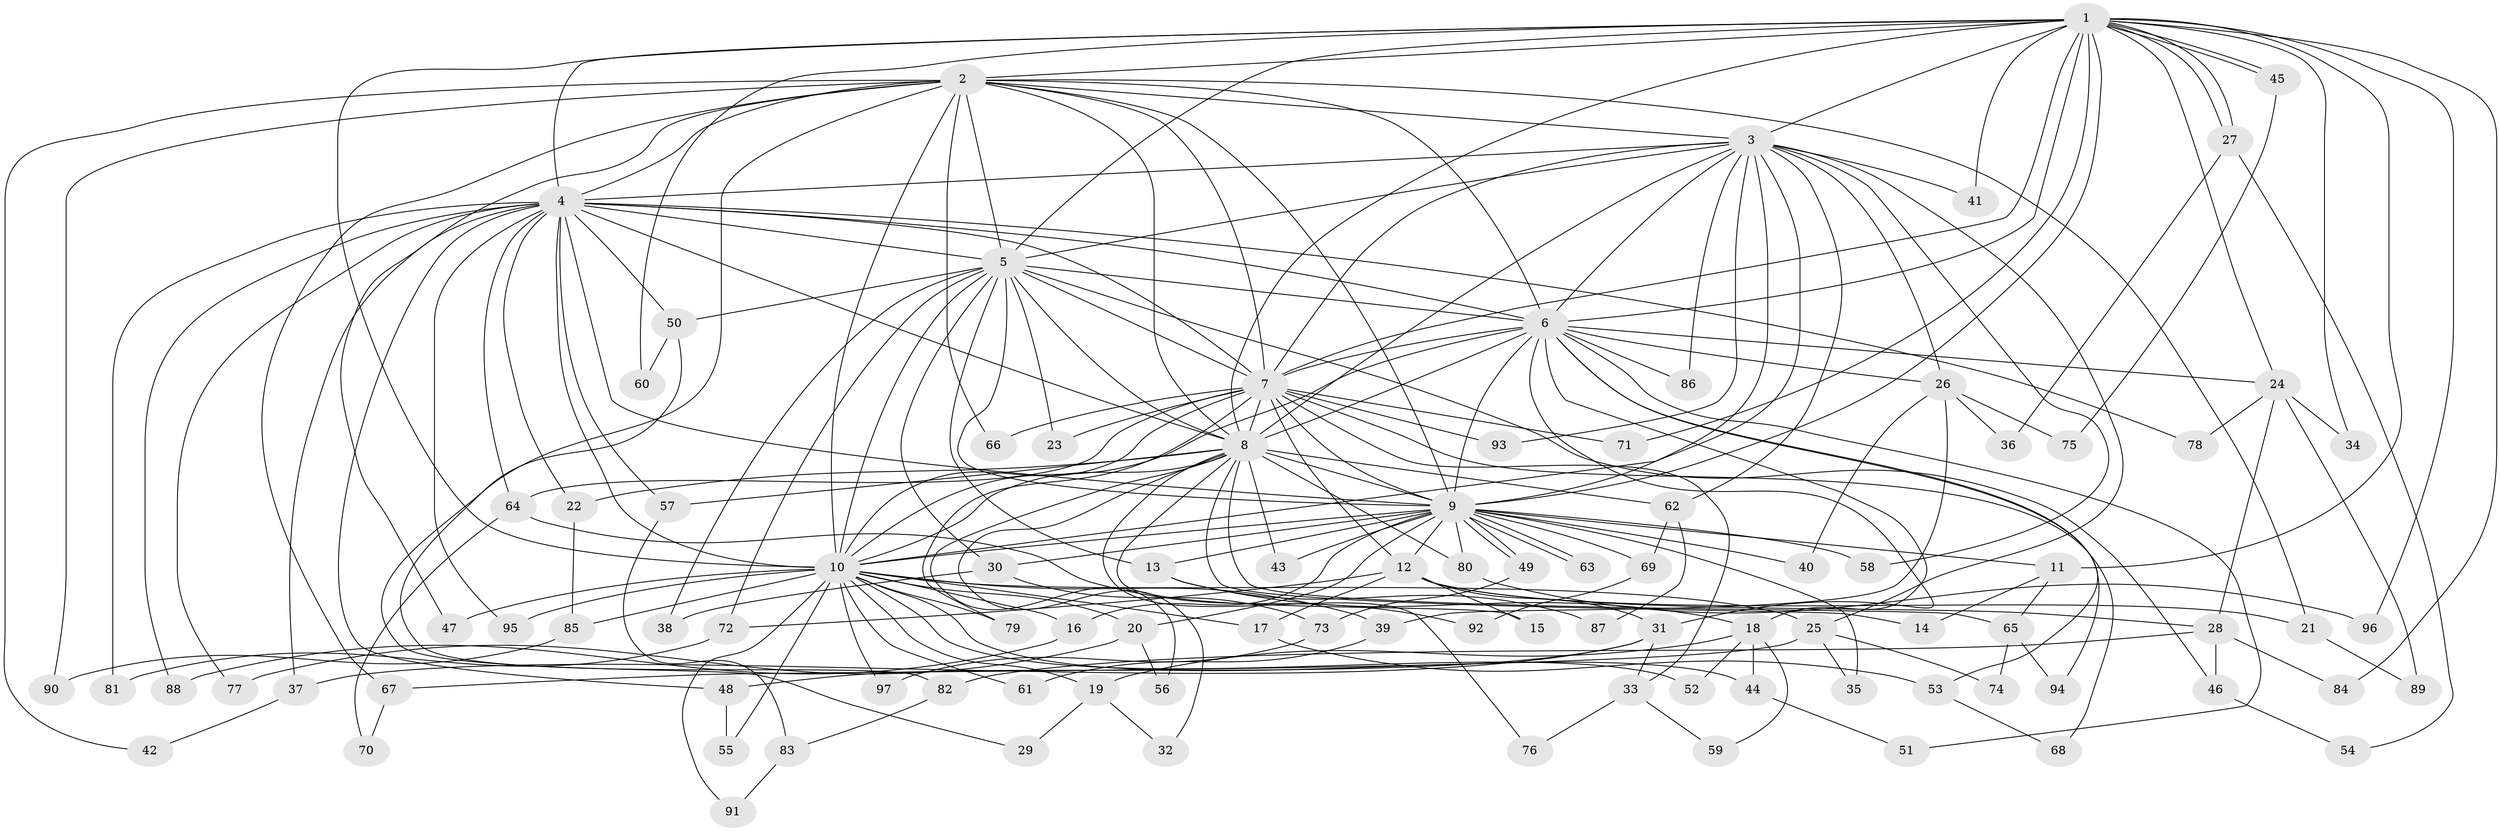 // coarse degree distribution, {14: 0.034482758620689655, 1: 0.1724137931034483, 2: 0.5172413793103449, 5: 0.06896551724137931, 9: 0.034482758620689655, 3: 0.10344827586206896, 15: 0.034482758620689655, 18: 0.034482758620689655}
// Generated by graph-tools (version 1.1) at 2025/48/03/04/25 21:48:08]
// undirected, 97 vertices, 219 edges
graph export_dot {
graph [start="1"]
  node [color=gray90,style=filled];
  1;
  2;
  3;
  4;
  5;
  6;
  7;
  8;
  9;
  10;
  11;
  12;
  13;
  14;
  15;
  16;
  17;
  18;
  19;
  20;
  21;
  22;
  23;
  24;
  25;
  26;
  27;
  28;
  29;
  30;
  31;
  32;
  33;
  34;
  35;
  36;
  37;
  38;
  39;
  40;
  41;
  42;
  43;
  44;
  45;
  46;
  47;
  48;
  49;
  50;
  51;
  52;
  53;
  54;
  55;
  56;
  57;
  58;
  59;
  60;
  61;
  62;
  63;
  64;
  65;
  66;
  67;
  68;
  69;
  70;
  71;
  72;
  73;
  74;
  75;
  76;
  77;
  78;
  79;
  80;
  81;
  82;
  83;
  84;
  85;
  86;
  87;
  88;
  89;
  90;
  91;
  92;
  93;
  94;
  95;
  96;
  97;
  1 -- 2;
  1 -- 3;
  1 -- 4;
  1 -- 5;
  1 -- 6;
  1 -- 7;
  1 -- 8;
  1 -- 9;
  1 -- 10;
  1 -- 11;
  1 -- 24;
  1 -- 27;
  1 -- 27;
  1 -- 34;
  1 -- 41;
  1 -- 45;
  1 -- 45;
  1 -- 60;
  1 -- 71;
  1 -- 84;
  1 -- 96;
  2 -- 3;
  2 -- 4;
  2 -- 5;
  2 -- 6;
  2 -- 7;
  2 -- 8;
  2 -- 9;
  2 -- 10;
  2 -- 21;
  2 -- 29;
  2 -- 42;
  2 -- 47;
  2 -- 66;
  2 -- 67;
  2 -- 90;
  3 -- 4;
  3 -- 5;
  3 -- 6;
  3 -- 7;
  3 -- 8;
  3 -- 9;
  3 -- 10;
  3 -- 25;
  3 -- 26;
  3 -- 41;
  3 -- 58;
  3 -- 62;
  3 -- 86;
  3 -- 93;
  4 -- 5;
  4 -- 6;
  4 -- 7;
  4 -- 8;
  4 -- 9;
  4 -- 10;
  4 -- 22;
  4 -- 37;
  4 -- 48;
  4 -- 50;
  4 -- 57;
  4 -- 64;
  4 -- 77;
  4 -- 78;
  4 -- 81;
  4 -- 88;
  4 -- 95;
  5 -- 6;
  5 -- 7;
  5 -- 8;
  5 -- 9;
  5 -- 10;
  5 -- 13;
  5 -- 23;
  5 -- 30;
  5 -- 38;
  5 -- 46;
  5 -- 50;
  5 -- 72;
  6 -- 7;
  6 -- 8;
  6 -- 9;
  6 -- 10;
  6 -- 18;
  6 -- 24;
  6 -- 26;
  6 -- 31;
  6 -- 51;
  6 -- 53;
  6 -- 86;
  6 -- 94;
  7 -- 8;
  7 -- 9;
  7 -- 10;
  7 -- 12;
  7 -- 23;
  7 -- 33;
  7 -- 64;
  7 -- 66;
  7 -- 68;
  7 -- 71;
  7 -- 79;
  7 -- 93;
  8 -- 9;
  8 -- 10;
  8 -- 14;
  8 -- 15;
  8 -- 22;
  8 -- 32;
  8 -- 43;
  8 -- 56;
  8 -- 57;
  8 -- 62;
  8 -- 65;
  8 -- 76;
  8 -- 80;
  9 -- 10;
  9 -- 11;
  9 -- 12;
  9 -- 13;
  9 -- 16;
  9 -- 20;
  9 -- 30;
  9 -- 35;
  9 -- 40;
  9 -- 43;
  9 -- 49;
  9 -- 49;
  9 -- 58;
  9 -- 63;
  9 -- 63;
  9 -- 69;
  9 -- 80;
  10 -- 16;
  10 -- 17;
  10 -- 19;
  10 -- 20;
  10 -- 25;
  10 -- 39;
  10 -- 44;
  10 -- 47;
  10 -- 52;
  10 -- 55;
  10 -- 61;
  10 -- 79;
  10 -- 85;
  10 -- 91;
  10 -- 95;
  10 -- 97;
  11 -- 14;
  11 -- 65;
  12 -- 15;
  12 -- 17;
  12 -- 21;
  12 -- 28;
  12 -- 31;
  12 -- 72;
  13 -- 18;
  13 -- 87;
  16 -- 88;
  17 -- 53;
  18 -- 19;
  18 -- 44;
  18 -- 52;
  18 -- 59;
  19 -- 29;
  19 -- 32;
  20 -- 56;
  20 -- 77;
  21 -- 89;
  22 -- 85;
  24 -- 28;
  24 -- 34;
  24 -- 78;
  24 -- 89;
  25 -- 35;
  25 -- 67;
  25 -- 74;
  26 -- 36;
  26 -- 39;
  26 -- 40;
  26 -- 75;
  27 -- 36;
  27 -- 54;
  28 -- 46;
  28 -- 82;
  28 -- 84;
  30 -- 38;
  30 -- 73;
  31 -- 33;
  31 -- 37;
  31 -- 48;
  33 -- 59;
  33 -- 76;
  37 -- 42;
  39 -- 61;
  44 -- 51;
  45 -- 75;
  46 -- 54;
  48 -- 55;
  49 -- 73;
  50 -- 60;
  50 -- 82;
  53 -- 68;
  57 -- 83;
  62 -- 69;
  62 -- 87;
  64 -- 70;
  64 -- 92;
  65 -- 74;
  65 -- 94;
  67 -- 70;
  69 -- 92;
  72 -- 81;
  73 -- 97;
  80 -- 96;
  82 -- 83;
  83 -- 91;
  85 -- 90;
}
